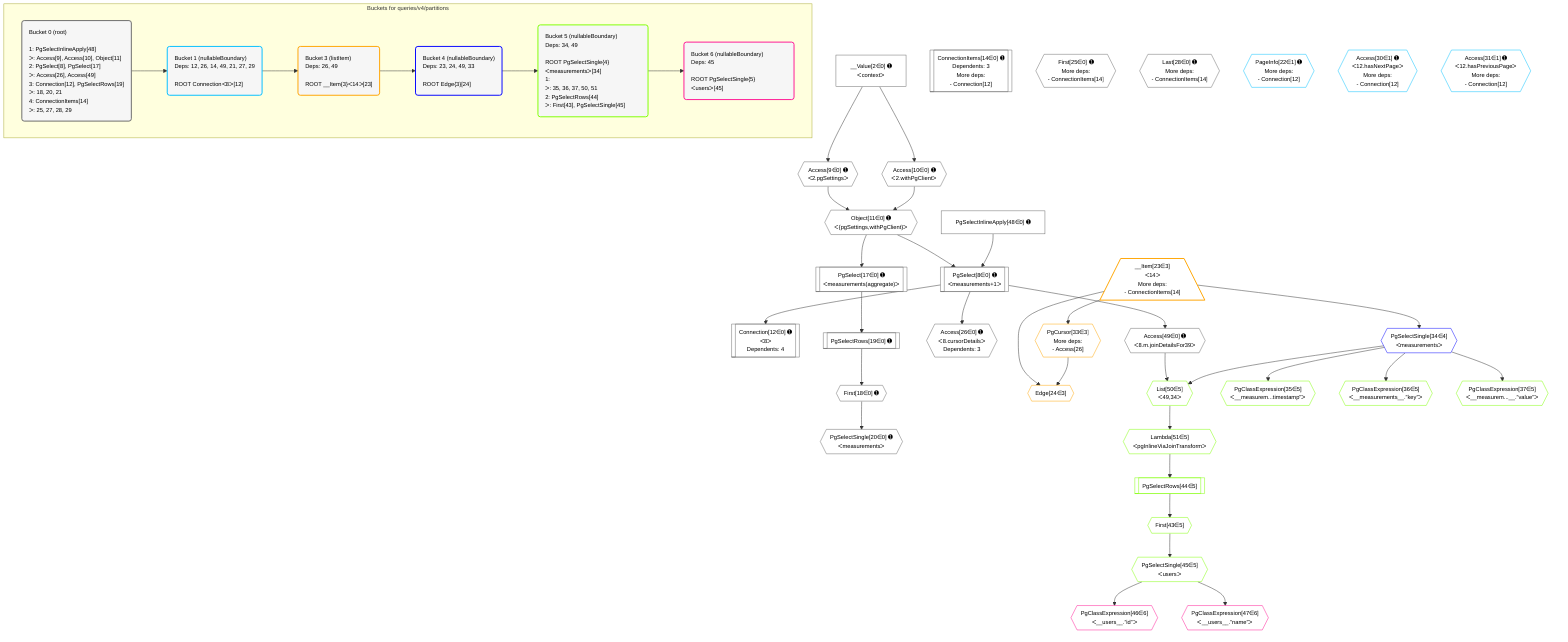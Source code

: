 %%{init: {'themeVariables': { 'fontSize': '12px'}}}%%
graph TD
    classDef path fill:#eee,stroke:#000,color:#000
    classDef plan fill:#fff,stroke-width:1px,color:#000
    classDef itemplan fill:#fff,stroke-width:2px,color:#000
    classDef unbatchedplan fill:#dff,stroke-width:1px,color:#000
    classDef sideeffectplan fill:#fcc,stroke-width:2px,color:#000
    classDef bucket fill:#f6f6f6,color:#000,stroke-width:2px,text-align:left

    subgraph "Buckets for queries/v4/partitions"
    Bucket0("Bucket 0 (root)<br /><br />1: PgSelectInlineApply[48]<br />ᐳ: Access[9], Access[10], Object[11]<br />2: PgSelect[8], PgSelect[17]<br />ᐳ: Access[26], Access[49]<br />3: Connection[12], PgSelectRows[19]<br />ᐳ: 18, 20, 21<br />4: ConnectionItems[14]<br />ᐳ: 25, 27, 28, 29"):::bucket
    Bucket1("Bucket 1 (nullableBoundary)<br />Deps: 12, 26, 14, 49, 21, 27, 29<br /><br />ROOT Connectionᐸ8ᐳ[12]"):::bucket
    Bucket3("Bucket 3 (listItem)<br />Deps: 26, 49<br /><br />ROOT __Item{3}ᐸ14ᐳ[23]"):::bucket
    Bucket4("Bucket 4 (nullableBoundary)<br />Deps: 23, 24, 49, 33<br /><br />ROOT Edge{3}[24]"):::bucket
    Bucket5("Bucket 5 (nullableBoundary)<br />Deps: 34, 49<br /><br />ROOT PgSelectSingle{4}ᐸmeasurementsᐳ[34]<br />1: <br />ᐳ: 35, 36, 37, 50, 51<br />2: PgSelectRows[44]<br />ᐳ: First[43], PgSelectSingle[45]"):::bucket
    Bucket6("Bucket 6 (nullableBoundary)<br />Deps: 45<br /><br />ROOT PgSelectSingle{5}ᐸusersᐳ[45]"):::bucket
    end
    Bucket0 --> Bucket1
    Bucket1 --> Bucket3
    Bucket3 --> Bucket4
    Bucket4 --> Bucket5
    Bucket5 --> Bucket6

    %% plan dependencies
    PgSelect8[["PgSelect[8∈0] ➊<br />ᐸmeasurements+1ᐳ"]]:::plan
    Object11{{"Object[11∈0] ➊<br />ᐸ{pgSettings,withPgClient}ᐳ"}}:::plan
    PgSelectInlineApply48["PgSelectInlineApply[48∈0] ➊"]:::plan
    Object11 & PgSelectInlineApply48 --> PgSelect8
    Access9{{"Access[9∈0] ➊<br />ᐸ2.pgSettingsᐳ"}}:::plan
    Access10{{"Access[10∈0] ➊<br />ᐸ2.withPgClientᐳ"}}:::plan
    Access9 & Access10 --> Object11
    __Value2["__Value[2∈0] ➊<br />ᐸcontextᐳ"]:::plan
    __Value2 --> Access9
    __Value2 --> Access10
    Connection12[["Connection[12∈0] ➊<br />ᐸ8ᐳ<br />Dependents: 4"]]:::plan
    PgSelect8 --> Connection12
    ConnectionItems14[["ConnectionItems[14∈0] ➊<br />Dependents: 3<br />More deps:<br />- Connection[12]"]]:::plan
    PgSelect17[["PgSelect[17∈0] ➊<br />ᐸmeasurements(aggregate)ᐳ"]]:::plan
    Object11 --> PgSelect17
    First18{{"First[18∈0] ➊"}}:::plan
    PgSelectRows19[["PgSelectRows[19∈0] ➊"]]:::plan
    PgSelectRows19 --> First18
    PgSelect17 --> PgSelectRows19
    PgSelectSingle20{{"PgSelectSingle[20∈0] ➊<br />ᐸmeasurementsᐳ"}}:::plan
    First18 --> PgSelectSingle20
    First25{{"First[25∈0] ➊<br />More deps:<br />- ConnectionItems[14]"}}:::plan
    Access26{{"Access[26∈0] ➊<br />ᐸ8.cursorDetailsᐳ<br />Dependents: 3"}}:::plan
    PgSelect8 --> Access26
    Last28{{"Last[28∈0] ➊<br />More deps:<br />- ConnectionItems[14]"}}:::plan
    Access49{{"Access[49∈0] ➊<br />ᐸ8.m.joinDetailsFor39ᐳ"}}:::plan
    PgSelect8 --> Access49
    PageInfo22{{"PageInfo[22∈1] ➊<br />More deps:<br />- Connection[12]"}}:::plan
    Access30{{"Access[30∈1] ➊<br />ᐸ12.hasNextPageᐳ<br />More deps:<br />- Connection[12]"}}:::plan
    Access31{{"Access[31∈1] ➊<br />ᐸ12.hasPreviousPageᐳ<br />More deps:<br />- Connection[12]"}}:::plan
    Edge24{{"Edge[24∈3]"}}:::plan
    __Item23[/"__Item[23∈3]<br />ᐸ14ᐳ<br />More deps:<br />- ConnectionItems[14]"\]:::itemplan
    PgCursor33{{"PgCursor[33∈3]<br />More deps:<br />- Access[26]"}}:::plan
    __Item23 & PgCursor33 --> Edge24
    __Item23 --> PgCursor33
    PgSelectSingle34{{"PgSelectSingle[34∈4]<br />ᐸmeasurementsᐳ"}}:::plan
    __Item23 --> PgSelectSingle34
    List50{{"List[50∈5]<br />ᐸ49,34ᐳ"}}:::plan
    Access49 & PgSelectSingle34 --> List50
    PgClassExpression35{{"PgClassExpression[35∈5]<br />ᐸ__measurem...timestamp”ᐳ"}}:::plan
    PgSelectSingle34 --> PgClassExpression35
    PgClassExpression36{{"PgClassExpression[36∈5]<br />ᐸ__measurements__.”key”ᐳ"}}:::plan
    PgSelectSingle34 --> PgClassExpression36
    PgClassExpression37{{"PgClassExpression[37∈5]<br />ᐸ__measurem...__.”value”ᐳ"}}:::plan
    PgSelectSingle34 --> PgClassExpression37
    First43{{"First[43∈5]"}}:::plan
    PgSelectRows44[["PgSelectRows[44∈5]"]]:::plan
    PgSelectRows44 --> First43
    Lambda51{{"Lambda[51∈5]<br />ᐸpgInlineViaJoinTransformᐳ"}}:::plan
    Lambda51 --> PgSelectRows44
    PgSelectSingle45{{"PgSelectSingle[45∈5]<br />ᐸusersᐳ"}}:::plan
    First43 --> PgSelectSingle45
    List50 --> Lambda51
    PgClassExpression46{{"PgClassExpression[46∈6]<br />ᐸ__users__.”id”ᐳ"}}:::plan
    PgSelectSingle45 --> PgClassExpression46
    PgClassExpression47{{"PgClassExpression[47∈6]<br />ᐸ__users__.”name”ᐳ"}}:::plan
    PgSelectSingle45 --> PgClassExpression47

    %% define steps
    classDef bucket0 stroke:#696969
    class Bucket0,__Value2,PgSelect8,Access9,Access10,Object11,Connection12,ConnectionItems14,PgSelect17,First18,PgSelectRows19,PgSelectSingle20,First25,Access26,Last28,PgSelectInlineApply48,Access49 bucket0
    classDef bucket1 stroke:#00bfff
    class Bucket1,PageInfo22,Access30,Access31 bucket1
    classDef bucket3 stroke:#ffa500
    class Bucket3,__Item23,Edge24,PgCursor33 bucket3
    classDef bucket4 stroke:#0000ff
    class Bucket4,PgSelectSingle34 bucket4
    classDef bucket5 stroke:#7fff00
    class Bucket5,PgClassExpression35,PgClassExpression36,PgClassExpression37,First43,PgSelectRows44,PgSelectSingle45,List50,Lambda51 bucket5
    classDef bucket6 stroke:#ff1493
    class Bucket6,PgClassExpression46,PgClassExpression47 bucket6
